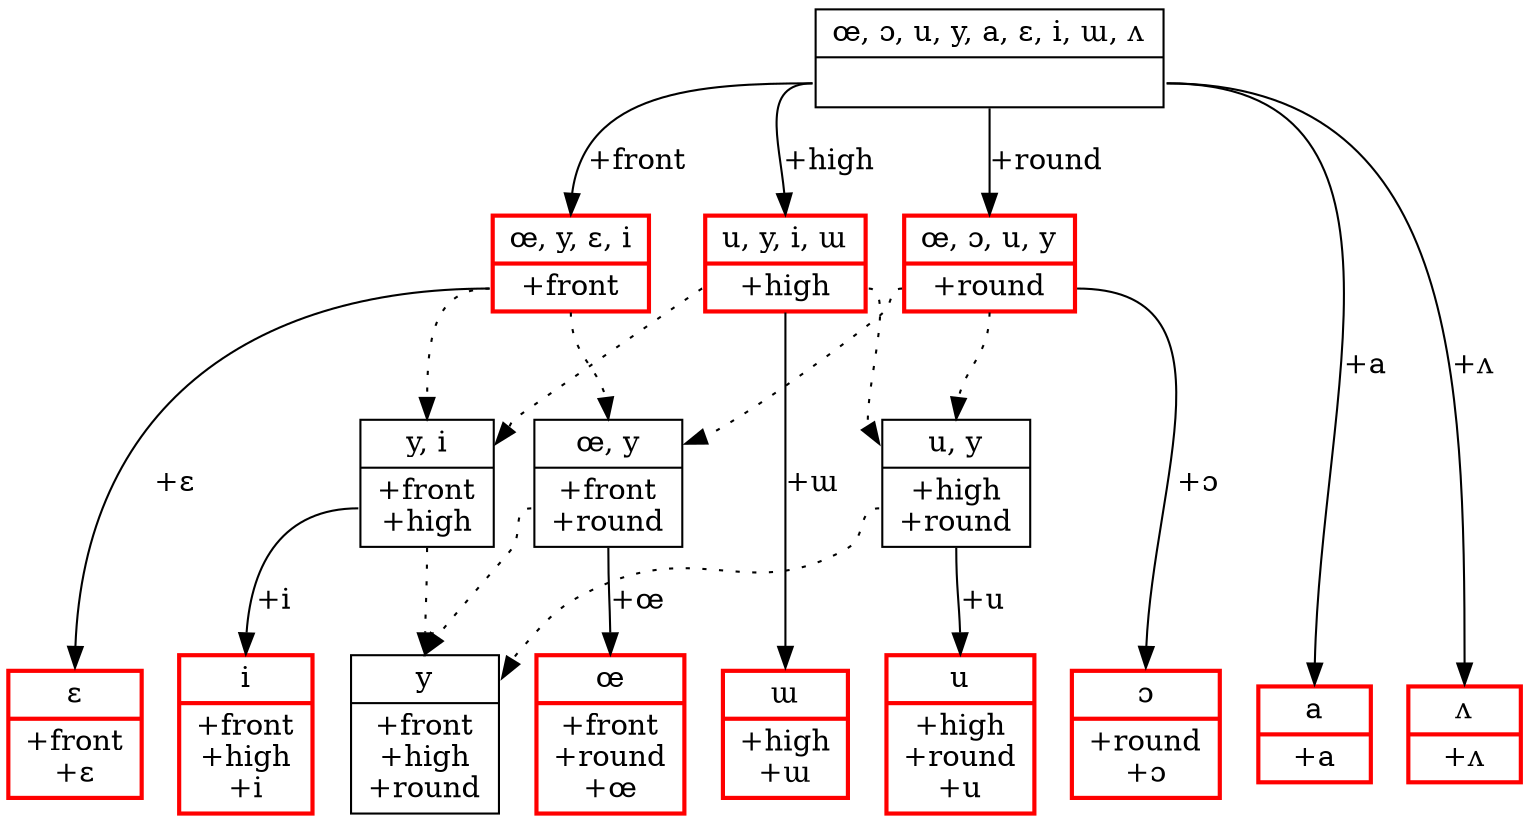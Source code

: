 // None
digraph {
	node[shape=record]
	sigma [label="{<segs> œ, ɔ, u, y, a, ɛ, i, ɯ, ʌ|<feats> \n}"];
	front [label="{<segs> œ, y, ɛ, i|<feats> +front}",style=bold,color=red];
	high [label="{<segs> u, y, i, ɯ|<feats> +high}",style=bold,color=red];
	round [label="{<segs> œ, ɔ, u, y|<feats> +round}",style=bold,color=red];
	frontHigh [label="{<segs> y, i|<feats> +front\n+high}"];
	frontRound [label="{<segs> œ, y|<feats> +front\n+round}"];
	highRound [label="{<segs> u, y|<feats> +high\n+round}"];
	7 [label="{<segs> y|<feats> +front\n+high\n+round}"];
	8 [label="{<segs> ɛ|<feats> +front\n+ɛ}",style=bold,color=red];
	9 [label="{<segs> ɯ|<feats> +high\n+ɯ}",style=bold,color=red];
	10 [label="{<segs> œ|<feats> +front\n+round\n+œ}",style=bold,color=red];
	11 [label="{<segs> i|<feats> +front\n+high\n+i}",style=bold,color=red];
	12 [label="{<segs> u|<feats> +high\n+round\n+u}",style=bold,color=red];
	13 [label="{<segs> ɔ|<feats> +round\n+ɔ}",style=bold,color=red];
	14 [label="{<segs> a|<feats> +a}",style=bold,color=red];
	15 [label="{<segs> ʌ|<feats> +ʌ}",style=bold,color=red];
	sigma:feats -> front:segs [label="+front"];
	sigma:feats -> high:segs [label="+high"];
	sigma:feats -> round:segs [label="+round"];
	front:feats -> frontHigh:segs [style=dotted];
	high:feats -> frontHigh:segs [style=dotted];
	front:feats -> frontRound:segs [style=dotted];
	round:feats -> frontRound:segs [style=dotted];
	high:feats -> highRound:segs [style=dotted];
	round:feats -> highRound:segs [style=dotted];
	frontHigh:feats -> 7:segs [style=dotted];
	frontRound:feats -> 7:segs [style=dotted];
	highRound:feats -> 7:segs [style=dotted];
	front:feats -> 8:segs [label="+ɛ"];
	high:feats -> 9:segs [label="+ɯ"];
	frontRound:feats -> 10:segs [label="+œ"];
	frontHigh:feats -> 11:segs [label="+i"];
	highRound:feats -> 12:segs [label="+u"];
	round:feats -> 13:segs [label="+ɔ"];
	sigma:feats -> 14:segs [label="+a"];
	sigma:feats -> 15:segs [label="+ʌ"];
	{rank=same; front, high, round}
	{rank=same; frontHigh, frontRound, highRound}
	{rank=same; 7, 8, 9, 10, 11, 12, 13, 14, 15}
}
